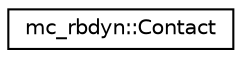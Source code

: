 digraph "Graphical Class Hierarchy"
{
 // INTERACTIVE_SVG=YES
 // LATEX_PDF_SIZE
  edge [fontname="Helvetica",fontsize="10",labelfontname="Helvetica",labelfontsize="10"];
  node [fontname="Helvetica",fontsize="10",shape=record];
  rankdir="LR";
  Node0 [label="mc_rbdyn::Contact",height=0.2,width=0.4,color="black", fillcolor="white", style="filled",URL="$structmc__rbdyn_1_1Contact.html",tooltip=" "];
}

